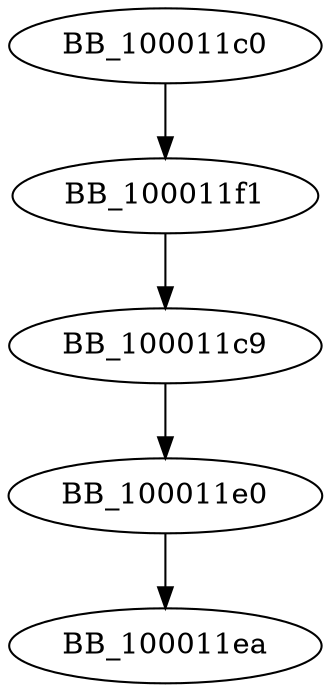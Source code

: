 DiGraph sub_100011C0{
BB_100011c0->BB_100011f1
BB_100011c9->BB_100011e0
BB_100011e0->BB_100011ea
BB_100011f1->BB_100011c9
}
